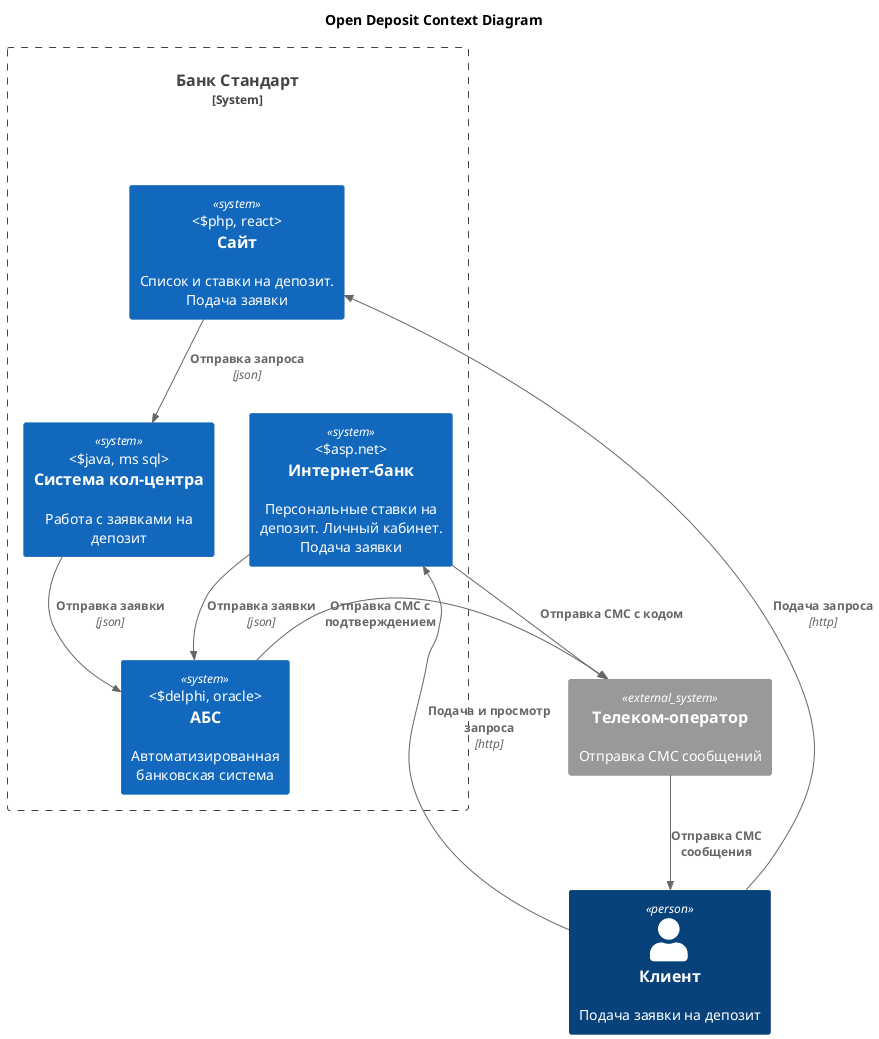 @startuml

!include <C4/C4_Context>
title Open Deposit Context Diagram
top to bottom direction

Person(User, "Клиент", "Подача заявки на депозит")
System_Boundary(Bank, "Банк Стандарт") {
  System(Site, "Сайт", "Список и ставки на депозит. Подача заявки", "php, react")
  System(Internet, "Интернет-банк", "Персональные ставки на депозит. Личный кабинет. Подача заявки", "asp.net")
  System(CallCenter, "Система кол-центра", "Работа с заявками на депозит", "java, ms sql")
  System(ABS, "АБС", "Автоматизированная банковская система", "delphi, oracle")
}

System_Ext(Telecom, "Телеком-оператор", "Отправка CMC сообщений")

Rel(User, Site, "Подача запроса", "http")
Rel(User, Internet, "Подача и просмотр запроса", "http")
Rel(Site, CallCenter, "Отправка запроса", "json")
Rel(CallCenter, ABS, "Отправка заявки", "json")
Rel(Internet, ABS, "Отправка заявки", "json")
Rel(Internet, Telecom, "Отправка СМС с кодом")
Rel(ABS, Telecom, "Отправка СМС с подтверждением")
Rel(Telecom, User, "Отправка СМС сообщения")

@enduml